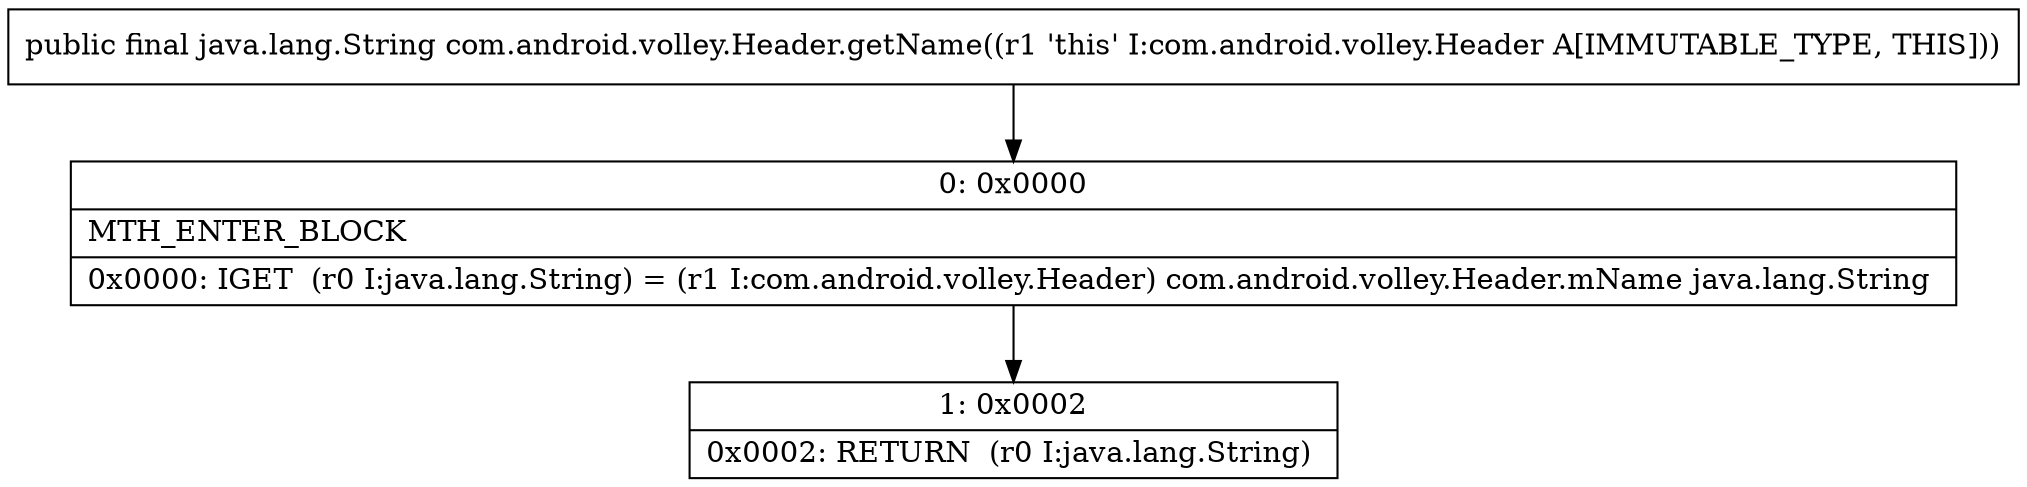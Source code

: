 digraph "CFG forcom.android.volley.Header.getName()Ljava\/lang\/String;" {
Node_0 [shape=record,label="{0\:\ 0x0000|MTH_ENTER_BLOCK\l|0x0000: IGET  (r0 I:java.lang.String) = (r1 I:com.android.volley.Header) com.android.volley.Header.mName java.lang.String \l}"];
Node_1 [shape=record,label="{1\:\ 0x0002|0x0002: RETURN  (r0 I:java.lang.String) \l}"];
MethodNode[shape=record,label="{public final java.lang.String com.android.volley.Header.getName((r1 'this' I:com.android.volley.Header A[IMMUTABLE_TYPE, THIS])) }"];
MethodNode -> Node_0;
Node_0 -> Node_1;
}

